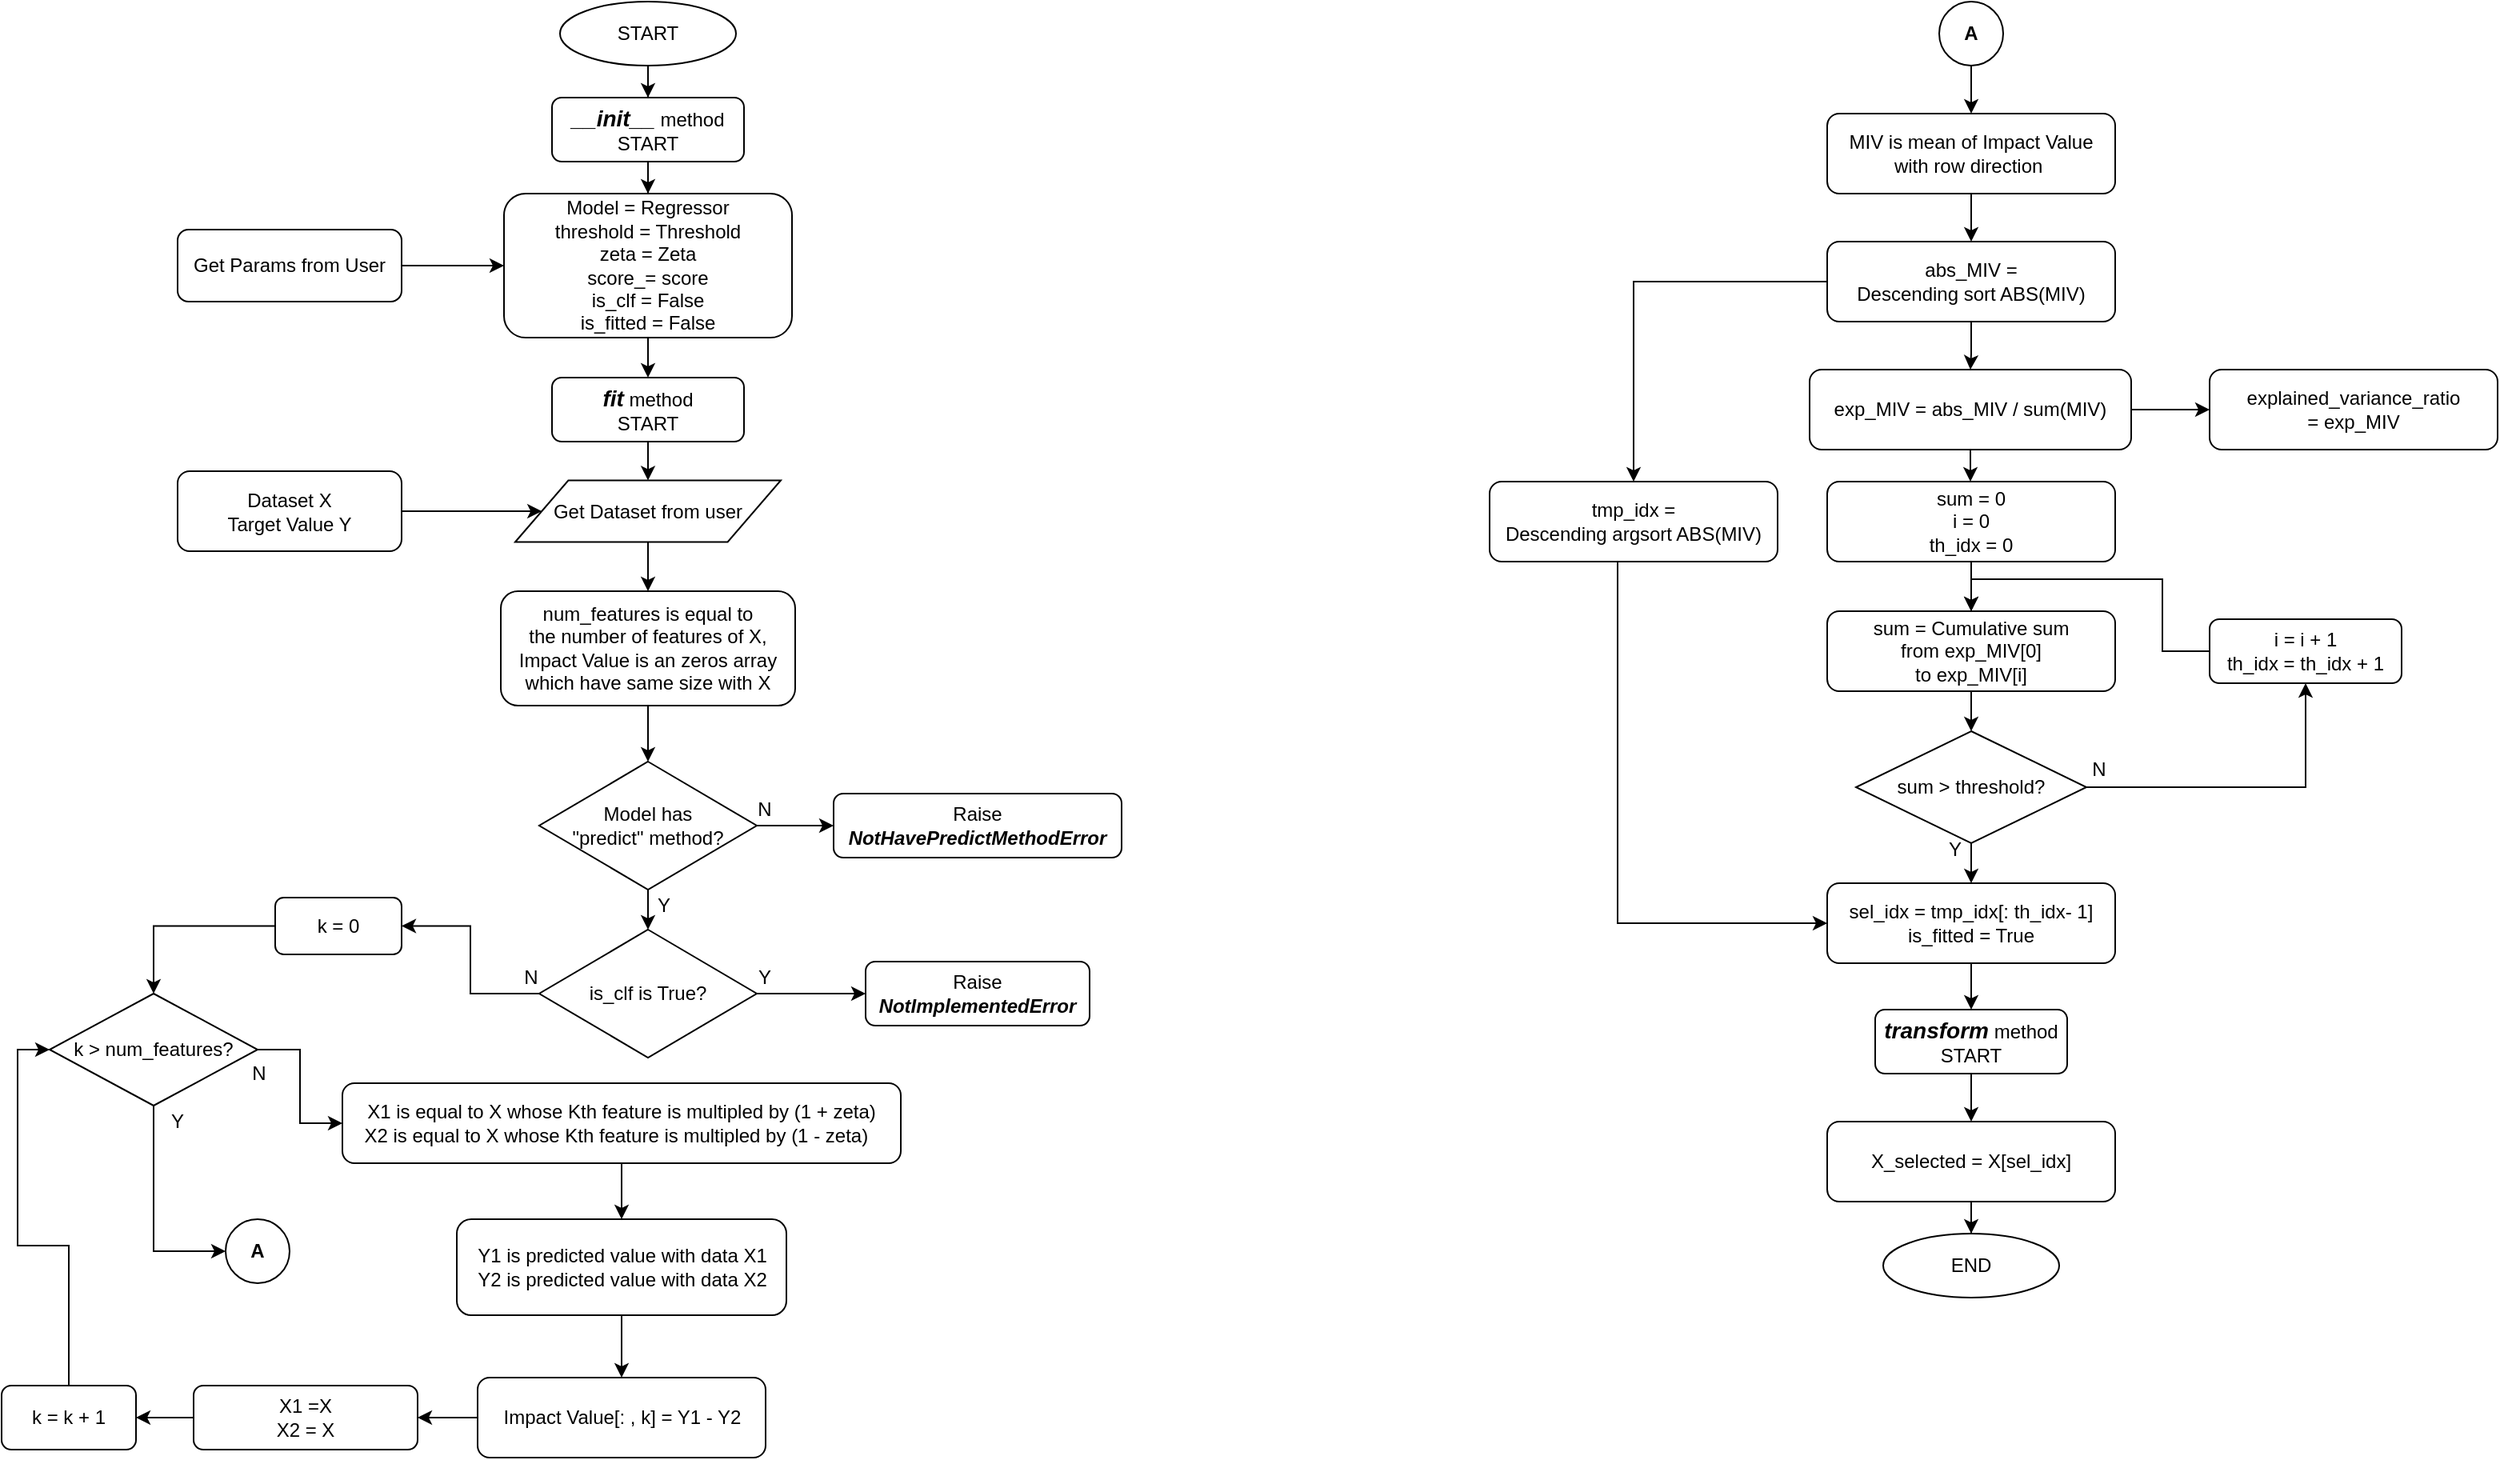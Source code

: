 <mxfile version="12.9.13" type="device"><diagram id="RMbLqAPKSAUzqyDCQ-xt" name="페이지-1"><mxGraphModel dx="1790" dy="895" grid="1" gridSize="10" guides="1" tooltips="1" connect="1" arrows="1" fold="1" page="1" pageScale="1" pageWidth="827" pageHeight="1169" math="0" shadow="0"><root><mxCell id="0"/><mxCell id="1" parent="0"/><mxCell id="VfrhbkMr4OWP2n_BixAU-91" style="edgeStyle=orthogonalEdgeStyle;rounded=0;orthogonalLoop=1;jettySize=auto;html=1;" parent="1" source="VfrhbkMr4OWP2n_BixAU-1" target="VfrhbkMr4OWP2n_BixAU-90" edge="1"><mxGeometry relative="1" as="geometry"/></mxCell><mxCell id="VfrhbkMr4OWP2n_BixAU-1" value="START" style="ellipse;whiteSpace=wrap;html=1;" parent="1" vertex="1"><mxGeometry x="359" y="20" width="110" height="40" as="geometry"/></mxCell><mxCell id="VfrhbkMr4OWP2n_BixAU-94" style="edgeStyle=orthogonalEdgeStyle;rounded=0;orthogonalLoop=1;jettySize=auto;html=1;" parent="1" source="VfrhbkMr4OWP2n_BixAU-2" target="VfrhbkMr4OWP2n_BixAU-93" edge="1"><mxGeometry relative="1" as="geometry"/></mxCell><mxCell id="VfrhbkMr4OWP2n_BixAU-2" value="Model = Regressor&lt;br&gt;threshold = Threshold&lt;br&gt;zeta = Zeta&lt;br&gt;score_= score&lt;br&gt;is_clf = False&lt;br&gt;is_fitted = False" style="rounded=1;whiteSpace=wrap;html=1;" parent="1" vertex="1"><mxGeometry x="324" y="140" width="180" height="90" as="geometry"/></mxCell><mxCell id="VfrhbkMr4OWP2n_BixAU-5" style="edgeStyle=orthogonalEdgeStyle;rounded=0;orthogonalLoop=1;jettySize=auto;html=1;" parent="1" source="VfrhbkMr4OWP2n_BixAU-4" target="VfrhbkMr4OWP2n_BixAU-2" edge="1"><mxGeometry relative="1" as="geometry"/></mxCell><mxCell id="VfrhbkMr4OWP2n_BixAU-4" value="Get Params from User" style="rounded=1;whiteSpace=wrap;html=1;" parent="1" vertex="1"><mxGeometry x="120" y="162.5" width="140" height="45" as="geometry"/></mxCell><mxCell id="VfrhbkMr4OWP2n_BixAU-99" style="edgeStyle=orthogonalEdgeStyle;rounded=0;orthogonalLoop=1;jettySize=auto;html=1;entryX=0;entryY=0.5;entryDx=0;entryDy=0;" parent="1" source="VfrhbkMr4OWP2n_BixAU-7" target="VfrhbkMr4OWP2n_BixAU-96" edge="1"><mxGeometry relative="1" as="geometry"/></mxCell><mxCell id="VfrhbkMr4OWP2n_BixAU-7" value="Dataset X&lt;br&gt;Target Value Y" style="rounded=1;whiteSpace=wrap;html=1;" parent="1" vertex="1"><mxGeometry x="120" y="313.5" width="140" height="50" as="geometry"/></mxCell><mxCell id="VfrhbkMr4OWP2n_BixAU-13" style="edgeStyle=orthogonalEdgeStyle;rounded=0;orthogonalLoop=1;jettySize=auto;html=1;" parent="1" source="VfrhbkMr4OWP2n_BixAU-11" target="VfrhbkMr4OWP2n_BixAU-12" edge="1"><mxGeometry relative="1" as="geometry"/></mxCell><mxCell id="VfrhbkMr4OWP2n_BixAU-16" style="edgeStyle=orthogonalEdgeStyle;rounded=0;orthogonalLoop=1;jettySize=auto;html=1;" parent="1" source="VfrhbkMr4OWP2n_BixAU-11" target="VfrhbkMr4OWP2n_BixAU-15" edge="1"><mxGeometry relative="1" as="geometry"/></mxCell><mxCell id="VfrhbkMr4OWP2n_BixAU-11" value="Model has&lt;br&gt;&quot;predict&quot; method?" style="rhombus;whiteSpace=wrap;html=1;" parent="1" vertex="1"><mxGeometry x="346" y="495" width="136" height="80" as="geometry"/></mxCell><mxCell id="VfrhbkMr4OWP2n_BixAU-12" value="Raise&lt;br&gt;&lt;i&gt;&lt;b&gt;NotHavePredictMethodError&lt;/b&gt;&lt;/i&gt;" style="rounded=1;whiteSpace=wrap;html=1;" parent="1" vertex="1"><mxGeometry x="530" y="515" width="180" height="40" as="geometry"/></mxCell><mxCell id="VfrhbkMr4OWP2n_BixAU-18" style="edgeStyle=orthogonalEdgeStyle;rounded=0;orthogonalLoop=1;jettySize=auto;html=1;" parent="1" source="VfrhbkMr4OWP2n_BixAU-15" target="VfrhbkMr4OWP2n_BixAU-17" edge="1"><mxGeometry relative="1" as="geometry"/></mxCell><mxCell id="VfrhbkMr4OWP2n_BixAU-35" style="edgeStyle=orthogonalEdgeStyle;rounded=0;orthogonalLoop=1;jettySize=auto;html=1;entryX=1;entryY=0.5;entryDx=0;entryDy=0;" parent="1" source="VfrhbkMr4OWP2n_BixAU-15" target="VfrhbkMr4OWP2n_BixAU-19" edge="1"><mxGeometry relative="1" as="geometry"/></mxCell><mxCell id="VfrhbkMr4OWP2n_BixAU-15" value="is_clf is True?" style="rhombus;whiteSpace=wrap;html=1;" parent="1" vertex="1"><mxGeometry x="346" y="600" width="136" height="80" as="geometry"/></mxCell><mxCell id="VfrhbkMr4OWP2n_BixAU-17" value="Raise &lt;br&gt;&lt;b&gt;&lt;i&gt;NotImplementedError&lt;/i&gt;&lt;/b&gt;" style="rounded=1;whiteSpace=wrap;html=1;" parent="1" vertex="1"><mxGeometry x="550" y="620" width="140" height="40" as="geometry"/></mxCell><mxCell id="VfrhbkMr4OWP2n_BixAU-23" style="edgeStyle=orthogonalEdgeStyle;rounded=0;orthogonalLoop=1;jettySize=auto;html=1;" parent="1" source="VfrhbkMr4OWP2n_BixAU-19" target="VfrhbkMr4OWP2n_BixAU-22" edge="1"><mxGeometry relative="1" as="geometry"/></mxCell><mxCell id="VfrhbkMr4OWP2n_BixAU-19" value="k = 0" style="rounded=1;whiteSpace=wrap;html=1;" parent="1" vertex="1"><mxGeometry x="181" y="580" width="79" height="35.5" as="geometry"/></mxCell><mxCell id="VfrhbkMr4OWP2n_BixAU-28" style="edgeStyle=orthogonalEdgeStyle;rounded=0;orthogonalLoop=1;jettySize=auto;html=1;" parent="1" source="VfrhbkMr4OWP2n_BixAU-22" target="VfrhbkMr4OWP2n_BixAU-26" edge="1"><mxGeometry relative="1" as="geometry"/></mxCell><mxCell id="VfrhbkMr4OWP2n_BixAU-79" style="edgeStyle=orthogonalEdgeStyle;rounded=0;orthogonalLoop=1;jettySize=auto;html=1;entryX=0;entryY=0.5;entryDx=0;entryDy=0;" parent="1" source="VfrhbkMr4OWP2n_BixAU-22" target="VfrhbkMr4OWP2n_BixAU-41" edge="1"><mxGeometry relative="1" as="geometry"><Array as="points"><mxPoint x="105" y="801"/></Array></mxGeometry></mxCell><mxCell id="VfrhbkMr4OWP2n_BixAU-22" value="k &amp;gt; num_features?" style="rhombus;whiteSpace=wrap;html=1;fontStyle=0" parent="1" vertex="1"><mxGeometry x="40" y="640" width="130" height="70" as="geometry"/></mxCell><mxCell id="VfrhbkMr4OWP2n_BixAU-30" style="edgeStyle=orthogonalEdgeStyle;rounded=0;orthogonalLoop=1;jettySize=auto;html=1;" parent="1" source="VfrhbkMr4OWP2n_BixAU-26" target="VfrhbkMr4OWP2n_BixAU-29" edge="1"><mxGeometry relative="1" as="geometry"/></mxCell><mxCell id="VfrhbkMr4OWP2n_BixAU-26" value="X1 is equal to X whose Kth feature is multipled by (1 + zeta)&lt;br&gt;X2 is equal to X whose Kth feature is multipled by (1 - zeta)&amp;nbsp;&amp;nbsp;" style="rounded=1;whiteSpace=wrap;html=1;" parent="1" vertex="1"><mxGeometry x="223" y="696" width="349" height="50" as="geometry"/></mxCell><mxCell id="VfrhbkMr4OWP2n_BixAU-33" value="" style="edgeStyle=orthogonalEdgeStyle;rounded=0;orthogonalLoop=1;jettySize=auto;html=1;" parent="1" source="VfrhbkMr4OWP2n_BixAU-29" target="VfrhbkMr4OWP2n_BixAU-32" edge="1"><mxGeometry relative="1" as="geometry"/></mxCell><mxCell id="VfrhbkMr4OWP2n_BixAU-29" value="Y1 is predicted value with data X1&lt;br&gt;Y2 is predicted value with data X2" style="rounded=1;whiteSpace=wrap;html=1;" parent="1" vertex="1"><mxGeometry x="294.5" y="781" width="206" height="60" as="geometry"/></mxCell><mxCell id="VfrhbkMr4OWP2n_BixAU-37" style="edgeStyle=orthogonalEdgeStyle;rounded=0;orthogonalLoop=1;jettySize=auto;html=1;" parent="1" source="VfrhbkMr4OWP2n_BixAU-32" target="VfrhbkMr4OWP2n_BixAU-36" edge="1"><mxGeometry relative="1" as="geometry"/></mxCell><mxCell id="VfrhbkMr4OWP2n_BixAU-32" value="Impact Value[: , k] = Y1 - Y2" style="rounded=1;whiteSpace=wrap;html=1;" parent="1" vertex="1"><mxGeometry x="307.5" y="880" width="180" height="50" as="geometry"/></mxCell><mxCell id="VfrhbkMr4OWP2n_BixAU-85" style="edgeStyle=orthogonalEdgeStyle;rounded=0;orthogonalLoop=1;jettySize=auto;html=1;entryX=1;entryY=0.5;entryDx=0;entryDy=0;" parent="1" source="VfrhbkMr4OWP2n_BixAU-36" target="VfrhbkMr4OWP2n_BixAU-38" edge="1"><mxGeometry relative="1" as="geometry"/></mxCell><mxCell id="VfrhbkMr4OWP2n_BixAU-36" value="X1 =X&lt;br&gt;X2 = X" style="rounded=1;whiteSpace=wrap;html=1;" parent="1" vertex="1"><mxGeometry x="130" y="885" width="140" height="40" as="geometry"/></mxCell><mxCell id="VfrhbkMr4OWP2n_BixAU-61" style="edgeStyle=orthogonalEdgeStyle;rounded=0;orthogonalLoop=1;jettySize=auto;html=1;entryX=0;entryY=0.5;entryDx=0;entryDy=0;" parent="1" source="VfrhbkMr4OWP2n_BixAU-38" target="VfrhbkMr4OWP2n_BixAU-22" edge="1"><mxGeometry relative="1" as="geometry"/></mxCell><mxCell id="VfrhbkMr4OWP2n_BixAU-38" value="k = k + 1" style="rounded=1;whiteSpace=wrap;html=1;" parent="1" vertex="1"><mxGeometry x="10" y="885" width="84" height="40" as="geometry"/></mxCell><mxCell id="VfrhbkMr4OWP2n_BixAU-41" value="&lt;b&gt;A&lt;/b&gt;" style="ellipse;whiteSpace=wrap;html=1;" parent="1" vertex="1"><mxGeometry x="150" y="781" width="40" height="40" as="geometry"/></mxCell><mxCell id="VfrhbkMr4OWP2n_BixAU-46" style="edgeStyle=orthogonalEdgeStyle;rounded=0;orthogonalLoop=1;jettySize=auto;html=1;entryX=0.5;entryY=0;entryDx=0;entryDy=0;" parent="1" source="VfrhbkMr4OWP2n_BixAU-44" target="VfrhbkMr4OWP2n_BixAU-45" edge="1"><mxGeometry relative="1" as="geometry"/></mxCell><mxCell id="VfrhbkMr4OWP2n_BixAU-44" value="&lt;b&gt;A&lt;/b&gt;" style="ellipse;whiteSpace=wrap;html=1;" parent="1" vertex="1"><mxGeometry x="1221" y="20" width="40" height="40" as="geometry"/></mxCell><mxCell id="VfrhbkMr4OWP2n_BixAU-48" style="edgeStyle=orthogonalEdgeStyle;rounded=0;orthogonalLoop=1;jettySize=auto;html=1;" parent="1" source="VfrhbkMr4OWP2n_BixAU-45" target="VfrhbkMr4OWP2n_BixAU-47" edge="1"><mxGeometry relative="1" as="geometry"/></mxCell><mxCell id="VfrhbkMr4OWP2n_BixAU-45" value="MIV is mean of Impact Value&lt;br&gt;with row direction&amp;nbsp;" style="rounded=1;whiteSpace=wrap;html=1;" parent="1" vertex="1"><mxGeometry x="1151" y="90" width="180" height="50" as="geometry"/></mxCell><mxCell id="VfrhbkMr4OWP2n_BixAU-50" style="edgeStyle=orthogonalEdgeStyle;rounded=0;orthogonalLoop=1;jettySize=auto;html=1;" parent="1" source="VfrhbkMr4OWP2n_BixAU-47" target="VfrhbkMr4OWP2n_BixAU-49" edge="1"><mxGeometry relative="1" as="geometry"/></mxCell><mxCell id="VfrhbkMr4OWP2n_BixAU-74" style="edgeStyle=orthogonalEdgeStyle;rounded=0;orthogonalLoop=1;jettySize=auto;html=1;" parent="1" source="VfrhbkMr4OWP2n_BixAU-47" target="VfrhbkMr4OWP2n_BixAU-73" edge="1"><mxGeometry relative="1" as="geometry"/></mxCell><mxCell id="VfrhbkMr4OWP2n_BixAU-47" value="abs_MIV = &lt;br&gt;Descending sort ABS(MIV)" style="rounded=1;whiteSpace=wrap;html=1;" parent="1" vertex="1"><mxGeometry x="1151" y="170" width="180" height="50" as="geometry"/></mxCell><mxCell id="VfrhbkMr4OWP2n_BixAU-70" style="edgeStyle=orthogonalEdgeStyle;rounded=0;orthogonalLoop=1;jettySize=auto;html=1;" parent="1" source="VfrhbkMr4OWP2n_BixAU-49" target="VfrhbkMr4OWP2n_BixAU-68" edge="1"><mxGeometry relative="1" as="geometry"/></mxCell><mxCell id="VfrhbkMr4OWP2n_BixAU-72" style="edgeStyle=orthogonalEdgeStyle;rounded=0;orthogonalLoop=1;jettySize=auto;html=1;" parent="1" source="VfrhbkMr4OWP2n_BixAU-49" target="VfrhbkMr4OWP2n_BixAU-71" edge="1"><mxGeometry relative="1" as="geometry"/></mxCell><mxCell id="VfrhbkMr4OWP2n_BixAU-49" value="exp_MIV = abs_MIV / sum(MIV)" style="rounded=1;whiteSpace=wrap;html=1;" parent="1" vertex="1"><mxGeometry x="1140" y="250" width="201" height="50" as="geometry"/></mxCell><mxCell id="VfrhbkMr4OWP2n_BixAU-58" style="edgeStyle=orthogonalEdgeStyle;rounded=0;orthogonalLoop=1;jettySize=auto;html=1;entryX=0.5;entryY=0;entryDx=0;entryDy=0;" parent="1" source="VfrhbkMr4OWP2n_BixAU-53" target="VfrhbkMr4OWP2n_BixAU-57" edge="1"><mxGeometry relative="1" as="geometry"/></mxCell><mxCell id="VfrhbkMr4OWP2n_BixAU-53" value="sum = Cumulative sum&lt;br&gt;from exp_MIV[0]&lt;br&gt;to exp_MIV[i]" style="rounded=1;whiteSpace=wrap;html=1;" parent="1" vertex="1"><mxGeometry x="1151" y="401" width="180" height="50" as="geometry"/></mxCell><mxCell id="VfrhbkMr4OWP2n_BixAU-64" style="edgeStyle=orthogonalEdgeStyle;rounded=0;orthogonalLoop=1;jettySize=auto;html=1;" parent="1" source="VfrhbkMr4OWP2n_BixAU-57" target="VfrhbkMr4OWP2n_BixAU-63" edge="1"><mxGeometry relative="1" as="geometry"/></mxCell><mxCell id="VfrhbkMr4OWP2n_BixAU-67" style="edgeStyle=orthogonalEdgeStyle;rounded=0;orthogonalLoop=1;jettySize=auto;html=1;" parent="1" source="VfrhbkMr4OWP2n_BixAU-57" target="VfrhbkMr4OWP2n_BixAU-62" edge="1"><mxGeometry relative="1" as="geometry"/></mxCell><mxCell id="VfrhbkMr4OWP2n_BixAU-57" value="sum &amp;gt; threshold?" style="rhombus;whiteSpace=wrap;html=1;fontStyle=0" parent="1" vertex="1"><mxGeometry x="1169" y="476" width="144" height="70" as="geometry"/></mxCell><mxCell id="VfrhbkMr4OWP2n_BixAU-87" style="edgeStyle=orthogonalEdgeStyle;rounded=0;orthogonalLoop=1;jettySize=auto;html=1;" parent="1" source="VfrhbkMr4OWP2n_BixAU-62" target="VfrhbkMr4OWP2n_BixAU-86" edge="1"><mxGeometry relative="1" as="geometry"/></mxCell><mxCell id="VfrhbkMr4OWP2n_BixAU-62" value="sel_idx = tmp_idx[: th_idx- 1]&lt;br&gt;is_fitted = True" style="rounded=1;whiteSpace=wrap;html=1;" parent="1" vertex="1"><mxGeometry x="1151" y="571" width="180" height="50" as="geometry"/></mxCell><mxCell id="VfrhbkMr4OWP2n_BixAU-66" style="edgeStyle=orthogonalEdgeStyle;rounded=0;orthogonalLoop=1;jettySize=auto;html=1;entryX=0.5;entryY=0;entryDx=0;entryDy=0;" parent="1" source="VfrhbkMr4OWP2n_BixAU-63" target="VfrhbkMr4OWP2n_BixAU-53" edge="1"><mxGeometry relative="1" as="geometry"/></mxCell><mxCell id="VfrhbkMr4OWP2n_BixAU-63" value="i = i + 1&lt;br&gt;th_idx = th_idx + 1" style="rounded=1;whiteSpace=wrap;html=1;" parent="1" vertex="1"><mxGeometry x="1390" y="406" width="120" height="40" as="geometry"/></mxCell><mxCell id="VfrhbkMr4OWP2n_BixAU-69" style="edgeStyle=orthogonalEdgeStyle;rounded=0;orthogonalLoop=1;jettySize=auto;html=1;" parent="1" source="VfrhbkMr4OWP2n_BixAU-68" target="VfrhbkMr4OWP2n_BixAU-53" edge="1"><mxGeometry relative="1" as="geometry"/></mxCell><mxCell id="VfrhbkMr4OWP2n_BixAU-68" value="sum = 0&lt;br&gt;i = 0&lt;br&gt;th_idx = 0" style="rounded=1;whiteSpace=wrap;html=1;" parent="1" vertex="1"><mxGeometry x="1151" y="320" width="180" height="50" as="geometry"/></mxCell><mxCell id="VfrhbkMr4OWP2n_BixAU-71" value="explained_variance_ratio &lt;br&gt;= exp_MIV" style="rounded=1;whiteSpace=wrap;html=1;" parent="1" vertex="1"><mxGeometry x="1390" y="250" width="180" height="50" as="geometry"/></mxCell><mxCell id="VfrhbkMr4OWP2n_BixAU-81" style="edgeStyle=orthogonalEdgeStyle;rounded=0;orthogonalLoop=1;jettySize=auto;html=1;entryX=0;entryY=0.5;entryDx=0;entryDy=0;" parent="1" source="VfrhbkMr4OWP2n_BixAU-73" target="VfrhbkMr4OWP2n_BixAU-62" edge="1"><mxGeometry relative="1" as="geometry"><Array as="points"><mxPoint x="1020" y="596"/></Array></mxGeometry></mxCell><mxCell id="VfrhbkMr4OWP2n_BixAU-73" value="tmp_idx = &lt;br&gt;Descending argsort ABS(MIV)" style="rounded=1;whiteSpace=wrap;html=1;" parent="1" vertex="1"><mxGeometry x="940" y="320" width="180" height="50" as="geometry"/></mxCell><mxCell id="VfrhbkMr4OWP2n_BixAU-78" style="edgeStyle=orthogonalEdgeStyle;rounded=0;orthogonalLoop=1;jettySize=auto;html=1;" parent="1" source="VfrhbkMr4OWP2n_BixAU-75" target="VfrhbkMr4OWP2n_BixAU-77" edge="1"><mxGeometry relative="1" as="geometry"/></mxCell><mxCell id="VfrhbkMr4OWP2n_BixAU-75" value="X_selected = X[sel_idx]" style="rounded=1;whiteSpace=wrap;html=1;" parent="1" vertex="1"><mxGeometry x="1151" y="720" width="180" height="50" as="geometry"/></mxCell><mxCell id="VfrhbkMr4OWP2n_BixAU-77" value="END" style="ellipse;whiteSpace=wrap;html=1;" parent="1" vertex="1"><mxGeometry x="1186" y="790" width="110" height="40" as="geometry"/></mxCell><mxCell id="VfrhbkMr4OWP2n_BixAU-84" style="edgeStyle=orthogonalEdgeStyle;rounded=0;orthogonalLoop=1;jettySize=auto;html=1;" parent="1" source="VfrhbkMr4OWP2n_BixAU-82" target="VfrhbkMr4OWP2n_BixAU-11" edge="1"><mxGeometry relative="1" as="geometry"/></mxCell><mxCell id="VfrhbkMr4OWP2n_BixAU-82" value="num_features is equal to&lt;br&gt;the number of features of X,&lt;br&gt;Impact Value is an zeros array which have same size with X" style="rounded=1;whiteSpace=wrap;html=1;" parent="1" vertex="1"><mxGeometry x="322" y="388.5" width="184" height="71.5" as="geometry"/></mxCell><mxCell id="VfrhbkMr4OWP2n_BixAU-89" style="edgeStyle=orthogonalEdgeStyle;rounded=0;orthogonalLoop=1;jettySize=auto;html=1;entryX=0.5;entryY=0;entryDx=0;entryDy=0;" parent="1" source="VfrhbkMr4OWP2n_BixAU-86" target="VfrhbkMr4OWP2n_BixAU-75" edge="1"><mxGeometry relative="1" as="geometry"/></mxCell><mxCell id="VfrhbkMr4OWP2n_BixAU-86" value="&lt;b&gt;&lt;font style=&quot;font-size: 14px&quot;&gt;&lt;i&gt;transform&lt;/i&gt;&lt;/font&gt;&lt;/b&gt; method&lt;br&gt;START" style="rounded=1;whiteSpace=wrap;html=1;" parent="1" vertex="1"><mxGeometry x="1181" y="650" width="120" height="40" as="geometry"/></mxCell><mxCell id="VfrhbkMr4OWP2n_BixAU-92" style="edgeStyle=orthogonalEdgeStyle;rounded=0;orthogonalLoop=1;jettySize=auto;html=1;" parent="1" source="VfrhbkMr4OWP2n_BixAU-90" target="VfrhbkMr4OWP2n_BixAU-2" edge="1"><mxGeometry relative="1" as="geometry"/></mxCell><mxCell id="VfrhbkMr4OWP2n_BixAU-90" value="&lt;font style=&quot;font-size: 14px&quot;&gt;&lt;b&gt;&lt;i&gt;__init__&lt;/i&gt;&lt;/b&gt;&lt;/font&gt;&amp;nbsp;method&lt;br&gt;START" style="rounded=1;whiteSpace=wrap;html=1;" parent="1" vertex="1"><mxGeometry x="354" y="80" width="120" height="40" as="geometry"/></mxCell><mxCell id="VfrhbkMr4OWP2n_BixAU-100" style="edgeStyle=orthogonalEdgeStyle;rounded=0;orthogonalLoop=1;jettySize=auto;html=1;" parent="1" source="VfrhbkMr4OWP2n_BixAU-93" target="VfrhbkMr4OWP2n_BixAU-96" edge="1"><mxGeometry relative="1" as="geometry"/></mxCell><mxCell id="VfrhbkMr4OWP2n_BixAU-93" value="&lt;font style=&quot;font-size: 14px&quot;&gt;&lt;b&gt;&lt;i&gt;fit&lt;/i&gt;&lt;/b&gt;&lt;/font&gt; method&lt;br&gt;START" style="rounded=1;whiteSpace=wrap;html=1;" parent="1" vertex="1"><mxGeometry x="354" y="255" width="120" height="40" as="geometry"/></mxCell><mxCell id="VfrhbkMr4OWP2n_BixAU-101" style="edgeStyle=orthogonalEdgeStyle;rounded=0;orthogonalLoop=1;jettySize=auto;html=1;" parent="1" source="VfrhbkMr4OWP2n_BixAU-96" target="VfrhbkMr4OWP2n_BixAU-82" edge="1"><mxGeometry relative="1" as="geometry"/></mxCell><mxCell id="VfrhbkMr4OWP2n_BixAU-96" value="&#10;&#10;&lt;!--StartFragment--&gt;&lt;span style=&quot;font-family: Helvetica; font-size: 12px; font-style: normal; font-variant-ligatures: normal; font-variant-caps: normal; font-weight: 400; letter-spacing: normal; orphans: 2; text-align: center; text-indent: 0px; text-transform: none; widows: 2; word-spacing: 0px; -webkit-text-stroke-width: 0px; text-decoration-style: initial; text-decoration-color: initial; float: none; display: inline !important;&quot;&gt;Get Dataset from user&lt;/span&gt;&lt;!--EndFragment--&gt;&#10;&#10;" style="shape=parallelogram;perimeter=parallelogramPerimeter;whiteSpace=wrap;html=1;" parent="1" vertex="1"><mxGeometry x="331" y="319.25" width="166" height="38.5" as="geometry"/></mxCell><mxCell id="VfrhbkMr4OWP2n_BixAU-102" value="N" style="text;html=1;strokeColor=none;fillColor=none;align=center;verticalAlign=middle;whiteSpace=wrap;rounded=0;" parent="1" vertex="1"><mxGeometry x="477" y="515" width="20" height="20" as="geometry"/></mxCell><mxCell id="VfrhbkMr4OWP2n_BixAU-103" value="Y" style="text;html=1;strokeColor=none;fillColor=none;align=center;verticalAlign=middle;whiteSpace=wrap;rounded=0;" parent="1" vertex="1"><mxGeometry x="414" y="575" width="20" height="20" as="geometry"/></mxCell><mxCell id="VfrhbkMr4OWP2n_BixAU-104" value="N" style="text;html=1;strokeColor=none;fillColor=none;align=center;verticalAlign=middle;whiteSpace=wrap;rounded=0;" parent="1" vertex="1"><mxGeometry x="331" y="620" width="20" height="20" as="geometry"/></mxCell><mxCell id="VfrhbkMr4OWP2n_BixAU-107" value="N" style="text;html=1;strokeColor=none;fillColor=none;align=center;verticalAlign=middle;whiteSpace=wrap;rounded=0;" parent="1" vertex="1"><mxGeometry x="161" y="680" width="20" height="20" as="geometry"/></mxCell><mxCell id="VfrhbkMr4OWP2n_BixAU-108" value="N" style="text;html=1;strokeColor=none;fillColor=none;align=center;verticalAlign=middle;whiteSpace=wrap;rounded=0;" parent="1" vertex="1"><mxGeometry x="1311" y="490" width="20" height="20" as="geometry"/></mxCell><mxCell id="VfrhbkMr4OWP2n_BixAU-109" value="Y" style="text;html=1;strokeColor=none;fillColor=none;align=center;verticalAlign=middle;whiteSpace=wrap;rounded=0;" parent="1" vertex="1"><mxGeometry x="477" y="620" width="20" height="20" as="geometry"/></mxCell><mxCell id="VfrhbkMr4OWP2n_BixAU-110" value="Y" style="text;html=1;strokeColor=none;fillColor=none;align=center;verticalAlign=middle;whiteSpace=wrap;rounded=0;" parent="1" vertex="1"><mxGeometry x="110" y="710" width="20" height="20" as="geometry"/></mxCell><mxCell id="VfrhbkMr4OWP2n_BixAU-111" value="Y" style="text;html=1;strokeColor=none;fillColor=none;align=center;verticalAlign=middle;whiteSpace=wrap;rounded=0;" parent="1" vertex="1"><mxGeometry x="1221" y="540" width="20" height="20" as="geometry"/></mxCell></root></mxGraphModel></diagram></mxfile>